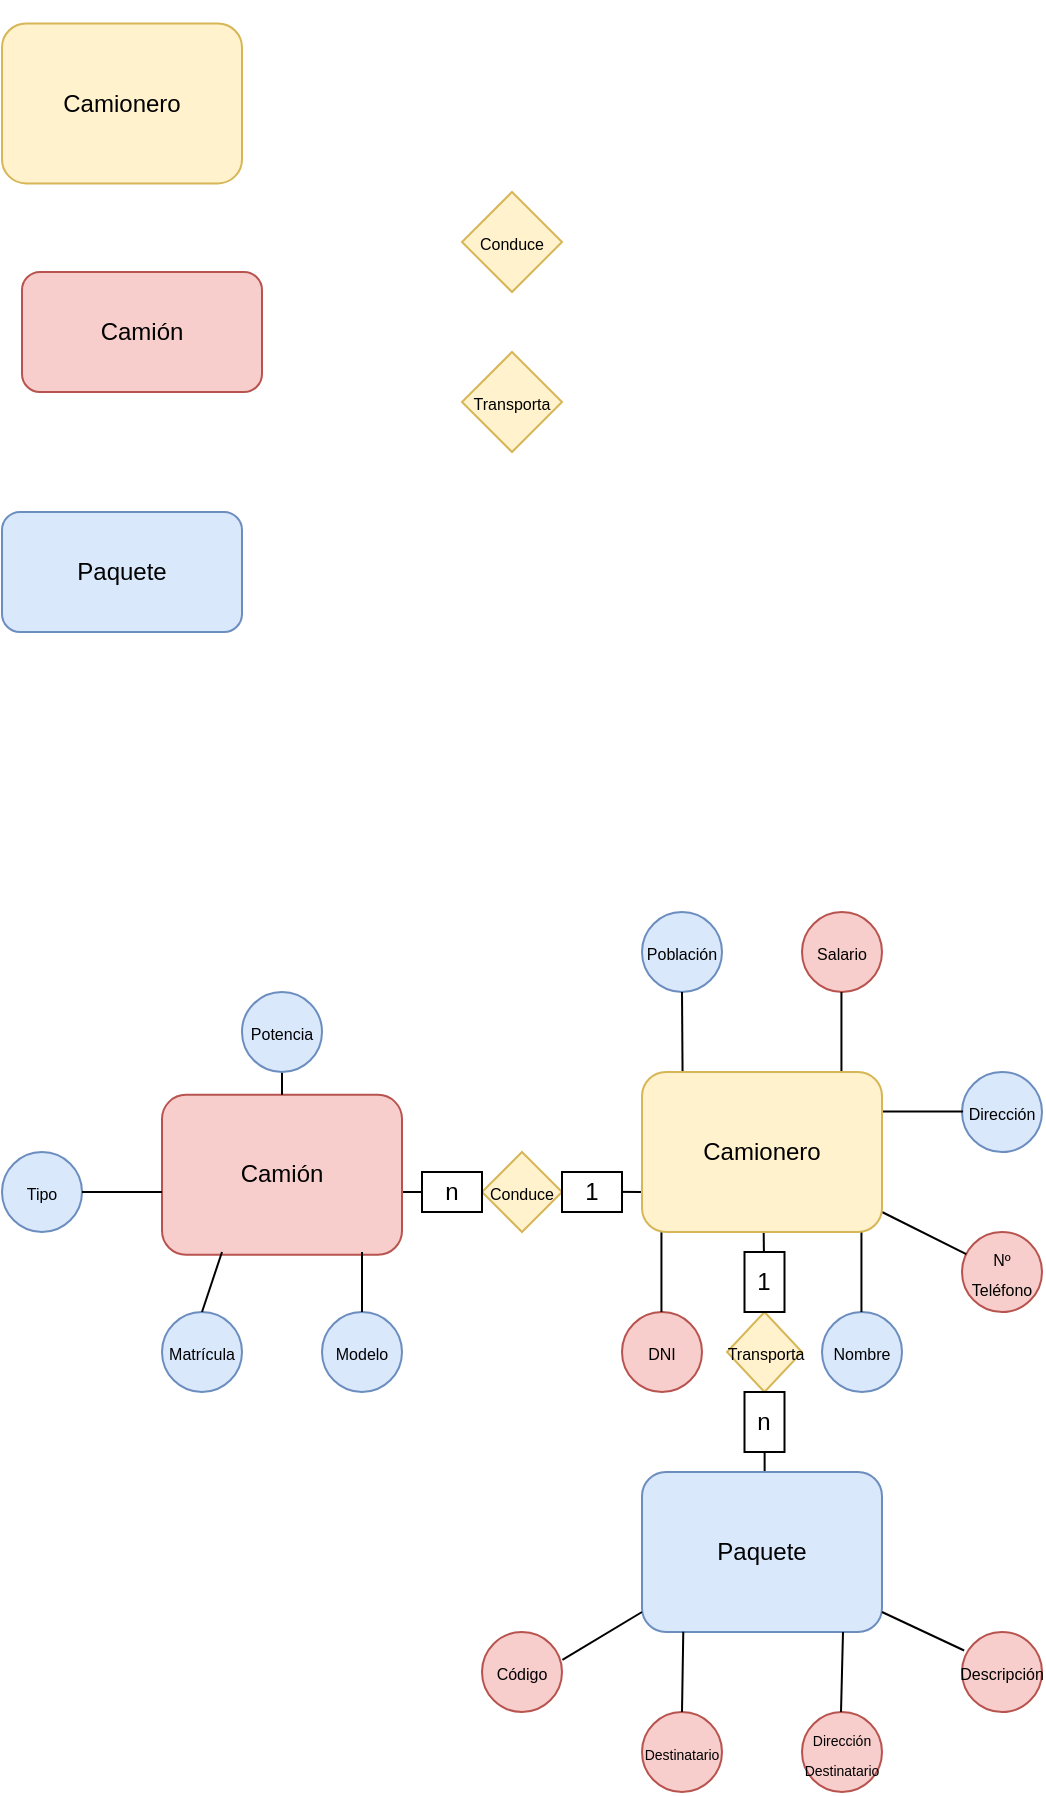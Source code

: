 <mxfile version="22.0.0" type="github">
  <diagram name="Página-1" id="cV4Safwn8wtwLSzP_gru">
    <mxGraphModel dx="1195" dy="663" grid="1" gridSize="10" guides="1" tooltips="1" connect="1" arrows="1" fold="1" page="1" pageScale="1" pageWidth="827" pageHeight="1169" math="0" shadow="0">
      <root>
        <mxCell id="0" />
        <mxCell id="1" parent="0" />
        <mxCell id="s7l0069_SeAWyjsl-9qn-10" value="" style="group" vertex="1" connectable="0" parent="1">
          <mxGeometry x="90" y="40" width="130" height="75.72" as="geometry" />
        </mxCell>
        <mxCell id="s7l0069_SeAWyjsl-9qn-1" value="&lt;div&gt;Camionero&lt;/div&gt;&lt;div&gt;&lt;br&gt;&lt;/div&gt;" style="shape=umlActor;verticalLabelPosition=bottom;verticalAlign=top;html=1;outlineConnect=0;" vertex="1" parent="s7l0069_SeAWyjsl-9qn-10">
          <mxGeometry x="45" y="10" width="20" height="40" as="geometry" />
        </mxCell>
        <mxCell id="s7l0069_SeAWyjsl-9qn-8" value="" style="rounded=1;whiteSpace=wrap;html=1;fillColor=none;" vertex="1" parent="s7l0069_SeAWyjsl-9qn-10">
          <mxGeometry width="110" height="70" as="geometry" />
        </mxCell>
        <mxCell id="s7l0069_SeAWyjsl-9qn-90" value="" style="group" vertex="1" connectable="0" parent="s7l0069_SeAWyjsl-9qn-10">
          <mxGeometry x="-10" y="-15.71" width="140" height="91.43" as="geometry" />
        </mxCell>
        <mxCell id="s7l0069_SeAWyjsl-9qn-91" value="Camionero" style="rounded=1;whiteSpace=wrap;html=1;fillColor=#fff2cc;strokeColor=#d6b656;" vertex="1" parent="s7l0069_SeAWyjsl-9qn-90">
          <mxGeometry y="11.43" width="120" height="80" as="geometry" />
        </mxCell>
        <mxCell id="s7l0069_SeAWyjsl-9qn-11" value="&lt;div&gt;Camión&lt;/div&gt;" style="rounded=1;whiteSpace=wrap;html=1;fillColor=#f8cecc;strokeColor=#b85450;" vertex="1" parent="1">
          <mxGeometry x="90" y="160" width="120" height="60" as="geometry" />
        </mxCell>
        <mxCell id="s7l0069_SeAWyjsl-9qn-12" value="Paquete" style="rounded=1;whiteSpace=wrap;html=1;fillColor=#dae8fc;strokeColor=#6c8ebf;" vertex="1" parent="1">
          <mxGeometry x="80" y="280" width="120" height="60" as="geometry" />
        </mxCell>
        <mxCell id="s7l0069_SeAWyjsl-9qn-13" value="&lt;font style=&quot;font-size: 8px;&quot;&gt;Conduce&lt;/font&gt;" style="rhombus;whiteSpace=wrap;html=1;fillColor=#fff2cc;strokeColor=#d6b656;" vertex="1" parent="1">
          <mxGeometry x="310" y="120" width="50" height="50" as="geometry" />
        </mxCell>
        <mxCell id="s7l0069_SeAWyjsl-9qn-14" value="&lt;font style=&quot;font-size: 8px;&quot;&gt;Transporta&lt;/font&gt;" style="rhombus;whiteSpace=wrap;html=1;fillColor=#fff2cc;strokeColor=#d6b656;" vertex="1" parent="1">
          <mxGeometry x="310" y="200" width="50" height="50" as="geometry" />
        </mxCell>
        <mxCell id="s7l0069_SeAWyjsl-9qn-15" value="" style="group" vertex="1" connectable="0" parent="1">
          <mxGeometry x="160" y="560" width="140" height="91.43" as="geometry" />
        </mxCell>
        <mxCell id="s7l0069_SeAWyjsl-9qn-29" value="" style="endArrow=none;html=1;rounded=0;exitX=1;exitY=0.75;exitDx=0;exitDy=0;" edge="1" parent="s7l0069_SeAWyjsl-9qn-15">
          <mxGeometry width="50" height="50" relative="1" as="geometry">
            <mxPoint x="118.462" y="60" as="sourcePoint" />
            <mxPoint x="160" y="60" as="targetPoint" />
          </mxGeometry>
        </mxCell>
        <mxCell id="s7l0069_SeAWyjsl-9qn-61" value="&lt;div&gt;Camión&lt;/div&gt;" style="rounded=1;whiteSpace=wrap;html=1;fillColor=#f8cecc;strokeColor=#b85450;" vertex="1" parent="s7l0069_SeAWyjsl-9qn-15">
          <mxGeometry y="11.43" width="120" height="80" as="geometry" />
        </mxCell>
        <mxCell id="s7l0069_SeAWyjsl-9qn-83" value="" style="endArrow=none;html=1;rounded=0;exitX=0.5;exitY=0;exitDx=0;exitDy=0;" edge="1" parent="s7l0069_SeAWyjsl-9qn-15" source="s7l0069_SeAWyjsl-9qn-61">
          <mxGeometry width="50" height="50" relative="1" as="geometry">
            <mxPoint x="10" y="50" as="sourcePoint" />
            <mxPoint x="60" as="targetPoint" />
          </mxGeometry>
        </mxCell>
        <mxCell id="s7l0069_SeAWyjsl-9qn-21" value="&lt;font style=&quot;font-size: 8px;&quot;&gt;Conduce&lt;/font&gt;" style="rhombus;whiteSpace=wrap;html=1;fillColor=#fff2cc;strokeColor=#d6b656;" vertex="1" parent="1">
          <mxGeometry x="320" y="600" width="40" height="40" as="geometry" />
        </mxCell>
        <mxCell id="s7l0069_SeAWyjsl-9qn-30" value="" style="endArrow=none;html=1;rounded=0;exitX=1;exitY=0.75;exitDx=0;exitDy=0;" edge="1" parent="1">
          <mxGeometry width="50" height="50" relative="1" as="geometry">
            <mxPoint x="360" y="619.8" as="sourcePoint" />
            <mxPoint x="400" y="620" as="targetPoint" />
          </mxGeometry>
        </mxCell>
        <mxCell id="s7l0069_SeAWyjsl-9qn-31" value="&lt;font style=&quot;font-size: 8px;&quot;&gt;DNI&lt;/font&gt;" style="ellipse;whiteSpace=wrap;html=1;fillColor=#f8cecc;strokeColor=#b85450;" vertex="1" parent="1">
          <mxGeometry x="390" y="680" width="40" height="40" as="geometry" />
        </mxCell>
        <mxCell id="s7l0069_SeAWyjsl-9qn-32" value="&lt;font style=&quot;font-size: 8px;&quot;&gt;Nombre&lt;/font&gt;" style="ellipse;whiteSpace=wrap;html=1;fillColor=#dae8fc;strokeColor=#6c8ebf;" vertex="1" parent="1">
          <mxGeometry x="490" y="680" width="40" height="40" as="geometry" />
        </mxCell>
        <mxCell id="s7l0069_SeAWyjsl-9qn-33" value="&lt;font style=&quot;font-size: 8px;&quot;&gt;Nº Teléfono&lt;br&gt;&lt;/font&gt;" style="ellipse;whiteSpace=wrap;html=1;fillColor=#f8cecc;strokeColor=#b85450;" vertex="1" parent="1">
          <mxGeometry x="560" y="640" width="40" height="40" as="geometry" />
        </mxCell>
        <mxCell id="s7l0069_SeAWyjsl-9qn-34" value="&lt;font style=&quot;font-size: 8px;&quot;&gt;Dirección&lt;/font&gt;" style="ellipse;whiteSpace=wrap;html=1;fillColor=#dae8fc;strokeColor=#6c8ebf;" vertex="1" parent="1">
          <mxGeometry x="560" y="560" width="40" height="40" as="geometry" />
        </mxCell>
        <mxCell id="s7l0069_SeAWyjsl-9qn-35" value="&lt;font style=&quot;font-size: 8px;&quot;&gt;Salario&lt;/font&gt;" style="ellipse;whiteSpace=wrap;html=1;fillColor=#f8cecc;strokeColor=#b85450;" vertex="1" parent="1">
          <mxGeometry x="480" y="480" width="40" height="40" as="geometry" />
        </mxCell>
        <mxCell id="s7l0069_SeAWyjsl-9qn-36" value="&lt;font style=&quot;font-size: 8px;&quot;&gt;Población&lt;/font&gt;" style="ellipse;whiteSpace=wrap;html=1;fillColor=#dae8fc;strokeColor=#6c8ebf;" vertex="1" parent="1">
          <mxGeometry x="400" y="480" width="40" height="40" as="geometry" />
        </mxCell>
        <mxCell id="s7l0069_SeAWyjsl-9qn-37" value="" style="endArrow=none;html=1;rounded=0;exitX=0.169;exitY=0.003;exitDx=0;exitDy=0;exitPerimeter=0;" edge="1" parent="1">
          <mxGeometry width="50" height="50" relative="1" as="geometry">
            <mxPoint x="420.28" y="560.24" as="sourcePoint" />
            <mxPoint x="420" y="520" as="targetPoint" />
          </mxGeometry>
        </mxCell>
        <mxCell id="s7l0069_SeAWyjsl-9qn-38" value="" style="endArrow=none;html=1;rounded=0;exitX=0.169;exitY=0.003;exitDx=0;exitDy=0;exitPerimeter=0;" edge="1" parent="1">
          <mxGeometry width="50" height="50" relative="1" as="geometry">
            <mxPoint x="409.72" y="680" as="sourcePoint" />
            <mxPoint x="409.72" y="640" as="targetPoint" />
          </mxGeometry>
        </mxCell>
        <mxCell id="s7l0069_SeAWyjsl-9qn-40" value="" style="endArrow=none;html=1;rounded=0;exitX=0.169;exitY=0.003;exitDx=0;exitDy=0;exitPerimeter=0;" edge="1" parent="1">
          <mxGeometry width="50" height="50" relative="1" as="geometry">
            <mxPoint x="509.72" y="680" as="sourcePoint" />
            <mxPoint x="509.72" y="640" as="targetPoint" />
          </mxGeometry>
        </mxCell>
        <mxCell id="s7l0069_SeAWyjsl-9qn-41" value="" style="endArrow=none;html=1;rounded=0;exitX=0.169;exitY=0.003;exitDx=0;exitDy=0;exitPerimeter=0;" edge="1" parent="1">
          <mxGeometry width="50" height="50" relative="1" as="geometry">
            <mxPoint x="499.72" y="560" as="sourcePoint" />
            <mxPoint x="499.72" y="520" as="targetPoint" />
          </mxGeometry>
        </mxCell>
        <mxCell id="s7l0069_SeAWyjsl-9qn-42" value="" style="endArrow=none;html=1;rounded=0;" edge="1" parent="1">
          <mxGeometry width="50" height="50" relative="1" as="geometry">
            <mxPoint x="560.56" y="579.72" as="sourcePoint" />
            <mxPoint x="520" y="579.72" as="targetPoint" />
          </mxGeometry>
        </mxCell>
        <mxCell id="s7l0069_SeAWyjsl-9qn-43" value="" style="endArrow=none;html=1;rounded=0;" edge="1" parent="1" source="s7l0069_SeAWyjsl-9qn-33">
          <mxGeometry width="50" height="50" relative="1" as="geometry">
            <mxPoint x="560.56" y="630" as="sourcePoint" />
            <mxPoint x="520" y="630" as="targetPoint" />
          </mxGeometry>
        </mxCell>
        <mxCell id="s7l0069_SeAWyjsl-9qn-66" value="&lt;font style=&quot;font-size: 8px;&quot;&gt;Transporta&lt;/font&gt;" style="rhombus;whiteSpace=wrap;html=1;fillColor=#fff2cc;strokeColor=#d6b656;" vertex="1" parent="1">
          <mxGeometry x="442.5" y="680" width="37.5" height="40" as="geometry" />
        </mxCell>
        <mxCell id="s7l0069_SeAWyjsl-9qn-67" value="Paquete" style="rounded=1;whiteSpace=wrap;html=1;fillColor=#dae8fc;strokeColor=#6c8ebf;" vertex="1" parent="1">
          <mxGeometry x="400" y="760" width="120" height="80" as="geometry" />
        </mxCell>
        <mxCell id="s7l0069_SeAWyjsl-9qn-68" value="" style="endArrow=none;html=1;rounded=0;exitX=0.5;exitY=0;exitDx=0;exitDy=0;entryX=0.507;entryY=0.995;entryDx=0;entryDy=0;entryPerimeter=0;" edge="1" parent="1" source="s7l0069_SeAWyjsl-9qn-66" target="s7l0069_SeAWyjsl-9qn-88">
          <mxGeometry width="50" height="50" relative="1" as="geometry">
            <mxPoint x="410" y="690" as="sourcePoint" />
            <mxPoint x="460" y="640" as="targetPoint" />
          </mxGeometry>
        </mxCell>
        <mxCell id="s7l0069_SeAWyjsl-9qn-69" value="" style="endArrow=none;html=1;rounded=0;exitX=0.5;exitY=0;exitDx=0;exitDy=0;" edge="1" parent="1" source="s7l0069_SeAWyjsl-9qn-98">
          <mxGeometry width="50" height="50" relative="1" as="geometry">
            <mxPoint x="410" y="770" as="sourcePoint" />
            <mxPoint x="460" y="720" as="targetPoint" />
          </mxGeometry>
        </mxCell>
        <mxCell id="s7l0069_SeAWyjsl-9qn-70" value="&lt;font style=&quot;font-size: 8px;&quot;&gt;Código&lt;/font&gt;" style="ellipse;whiteSpace=wrap;html=1;fillColor=#f8cecc;strokeColor=#b85450;" vertex="1" parent="1">
          <mxGeometry x="320" y="840" width="40" height="40" as="geometry" />
        </mxCell>
        <mxCell id="s7l0069_SeAWyjsl-9qn-71" value="&lt;font style=&quot;font-size: 7px;&quot;&gt;Destinatario&lt;/font&gt;" style="ellipse;whiteSpace=wrap;html=1;fillColor=#f8cecc;strokeColor=#b85450;" vertex="1" parent="1">
          <mxGeometry x="400" y="880" width="40" height="40" as="geometry" />
        </mxCell>
        <mxCell id="s7l0069_SeAWyjsl-9qn-72" value="&lt;font style=&quot;font-size: 7px;&quot;&gt;Dirección Destinatario&lt;br&gt;&lt;/font&gt;" style="ellipse;whiteSpace=wrap;html=1;fillColor=#f8cecc;strokeColor=#b85450;" vertex="1" parent="1">
          <mxGeometry x="480" y="880" width="40" height="40" as="geometry" />
        </mxCell>
        <mxCell id="s7l0069_SeAWyjsl-9qn-73" value="&lt;font style=&quot;font-size: 8px;&quot;&gt;Descripción&lt;/font&gt;" style="ellipse;whiteSpace=wrap;html=1;fillColor=#f8cecc;strokeColor=#b85450;" vertex="1" parent="1">
          <mxGeometry x="560" y="840" width="40" height="40" as="geometry" />
        </mxCell>
        <mxCell id="s7l0069_SeAWyjsl-9qn-74" value="" style="endArrow=none;html=1;rounded=0;exitX=1.005;exitY=0.348;exitDx=0;exitDy=0;exitPerimeter=0;" edge="1" parent="1" source="s7l0069_SeAWyjsl-9qn-70">
          <mxGeometry width="50" height="50" relative="1" as="geometry">
            <mxPoint x="350" y="880" as="sourcePoint" />
            <mxPoint x="400" y="830" as="targetPoint" />
          </mxGeometry>
        </mxCell>
        <mxCell id="s7l0069_SeAWyjsl-9qn-75" value="" style="endArrow=none;html=1;rounded=0;exitX=0.027;exitY=0.231;exitDx=0;exitDy=0;exitPerimeter=0;" edge="1" parent="1" source="s7l0069_SeAWyjsl-9qn-73">
          <mxGeometry width="50" height="50" relative="1" as="geometry">
            <mxPoint x="470" y="880" as="sourcePoint" />
            <mxPoint x="520" y="830" as="targetPoint" />
          </mxGeometry>
        </mxCell>
        <mxCell id="s7l0069_SeAWyjsl-9qn-76" value="" style="endArrow=none;html=1;rounded=0;entryX=0.172;entryY=0.998;entryDx=0;entryDy=0;entryPerimeter=0;" edge="1" parent="1" target="s7l0069_SeAWyjsl-9qn-67">
          <mxGeometry width="50" height="50" relative="1" as="geometry">
            <mxPoint x="420" y="880" as="sourcePoint" />
            <mxPoint x="470" y="830" as="targetPoint" />
          </mxGeometry>
        </mxCell>
        <mxCell id="s7l0069_SeAWyjsl-9qn-77" value="" style="endArrow=none;html=1;rounded=0;entryX=0.172;entryY=0.998;entryDx=0;entryDy=0;entryPerimeter=0;" edge="1" parent="1">
          <mxGeometry width="50" height="50" relative="1" as="geometry">
            <mxPoint x="499.5" y="880" as="sourcePoint" />
            <mxPoint x="500.5" y="840" as="targetPoint" />
          </mxGeometry>
        </mxCell>
        <mxCell id="s7l0069_SeAWyjsl-9qn-78" value="&lt;font style=&quot;font-size: 8px;&quot;&gt;Matrícula&lt;/font&gt;" style="ellipse;whiteSpace=wrap;html=1;fillColor=#dae8fc;strokeColor=#6c8ebf;" vertex="1" parent="1">
          <mxGeometry x="160" y="680" width="40" height="40" as="geometry" />
        </mxCell>
        <mxCell id="s7l0069_SeAWyjsl-9qn-79" value="&lt;font style=&quot;font-size: 8px;&quot;&gt;Tipo&lt;/font&gt;" style="ellipse;whiteSpace=wrap;html=1;fillColor=#dae8fc;strokeColor=#6c8ebf;" vertex="1" parent="1">
          <mxGeometry x="80" y="600" width="40" height="40" as="geometry" />
        </mxCell>
        <mxCell id="s7l0069_SeAWyjsl-9qn-80" value="&lt;font style=&quot;font-size: 8px;&quot;&gt;Modelo&lt;/font&gt;" style="ellipse;whiteSpace=wrap;html=1;fillColor=#dae8fc;strokeColor=#6c8ebf;" vertex="1" parent="1">
          <mxGeometry x="240" y="680" width="40" height="40" as="geometry" />
        </mxCell>
        <mxCell id="s7l0069_SeAWyjsl-9qn-81" value="&lt;font style=&quot;font-size: 8px;&quot;&gt;Potencia&lt;/font&gt;" style="ellipse;whiteSpace=wrap;html=1;fillColor=#dae8fc;strokeColor=#6c8ebf;" vertex="1" parent="1">
          <mxGeometry x="200" y="520" width="40" height="40" as="geometry" />
        </mxCell>
        <mxCell id="s7l0069_SeAWyjsl-9qn-82" value="" style="endArrow=none;html=1;rounded=0;exitX=0.5;exitY=0;exitDx=0;exitDy=0;" edge="1" parent="1" source="s7l0069_SeAWyjsl-9qn-78">
          <mxGeometry width="50" height="50" relative="1" as="geometry">
            <mxPoint x="140" y="700" as="sourcePoint" />
            <mxPoint x="190" y="650" as="targetPoint" />
          </mxGeometry>
        </mxCell>
        <mxCell id="s7l0069_SeAWyjsl-9qn-84" value="" style="endArrow=none;html=1;rounded=0;exitX=0.5;exitY=0;exitDx=0;exitDy=0;" edge="1" parent="1" source="s7l0069_SeAWyjsl-9qn-80">
          <mxGeometry width="50" height="50" relative="1" as="geometry">
            <mxPoint x="210" y="700" as="sourcePoint" />
            <mxPoint x="260" y="650" as="targetPoint" />
          </mxGeometry>
        </mxCell>
        <mxCell id="s7l0069_SeAWyjsl-9qn-85" value="" style="endArrow=none;html=1;rounded=0;exitX=1;exitY=0.5;exitDx=0;exitDy=0;" edge="1" parent="1" source="s7l0069_SeAWyjsl-9qn-79">
          <mxGeometry width="50" height="50" relative="1" as="geometry">
            <mxPoint x="110" y="670" as="sourcePoint" />
            <mxPoint x="160" y="620" as="targetPoint" />
          </mxGeometry>
        </mxCell>
        <mxCell id="s7l0069_SeAWyjsl-9qn-86" value="" style="group" vertex="1" connectable="0" parent="1">
          <mxGeometry x="400" y="548.57" width="140" height="91.43" as="geometry" />
        </mxCell>
        <mxCell id="s7l0069_SeAWyjsl-9qn-88" value="Camionero" style="rounded=1;whiteSpace=wrap;html=1;fillColor=#fff2cc;strokeColor=#d6b656;" vertex="1" parent="s7l0069_SeAWyjsl-9qn-86">
          <mxGeometry y="11.43" width="120" height="80" as="geometry" />
        </mxCell>
        <mxCell id="s7l0069_SeAWyjsl-9qn-99" value="" style="endArrow=none;html=1;rounded=0;exitX=0.511;exitY=-0.006;exitDx=0;exitDy=0;exitPerimeter=0;" edge="1" parent="1" source="s7l0069_SeAWyjsl-9qn-67" target="s7l0069_SeAWyjsl-9qn-98">
          <mxGeometry width="50" height="50" relative="1" as="geometry">
            <mxPoint x="460" y="760" as="sourcePoint" />
            <mxPoint x="460" y="720" as="targetPoint" />
          </mxGeometry>
        </mxCell>
        <mxCell id="s7l0069_SeAWyjsl-9qn-98" value="n" style="whiteSpace=wrap;html=1;align=center;" vertex="1" parent="1">
          <mxGeometry x="451.25" y="720" width="20" height="30" as="geometry" />
        </mxCell>
        <mxCell id="s7l0069_SeAWyjsl-9qn-100" value="1" style="whiteSpace=wrap;html=1;align=center;" vertex="1" parent="1">
          <mxGeometry x="451.25" y="650" width="20" height="30" as="geometry" />
        </mxCell>
        <mxCell id="s7l0069_SeAWyjsl-9qn-101" value="1" style="whiteSpace=wrap;html=1;align=center;" vertex="1" parent="1">
          <mxGeometry x="360" y="610" width="30" height="20" as="geometry" />
        </mxCell>
        <mxCell id="s7l0069_SeAWyjsl-9qn-102" value="n" style="whiteSpace=wrap;html=1;align=center;" vertex="1" parent="1">
          <mxGeometry x="290" y="610" width="30" height="20" as="geometry" />
        </mxCell>
      </root>
    </mxGraphModel>
  </diagram>
</mxfile>
